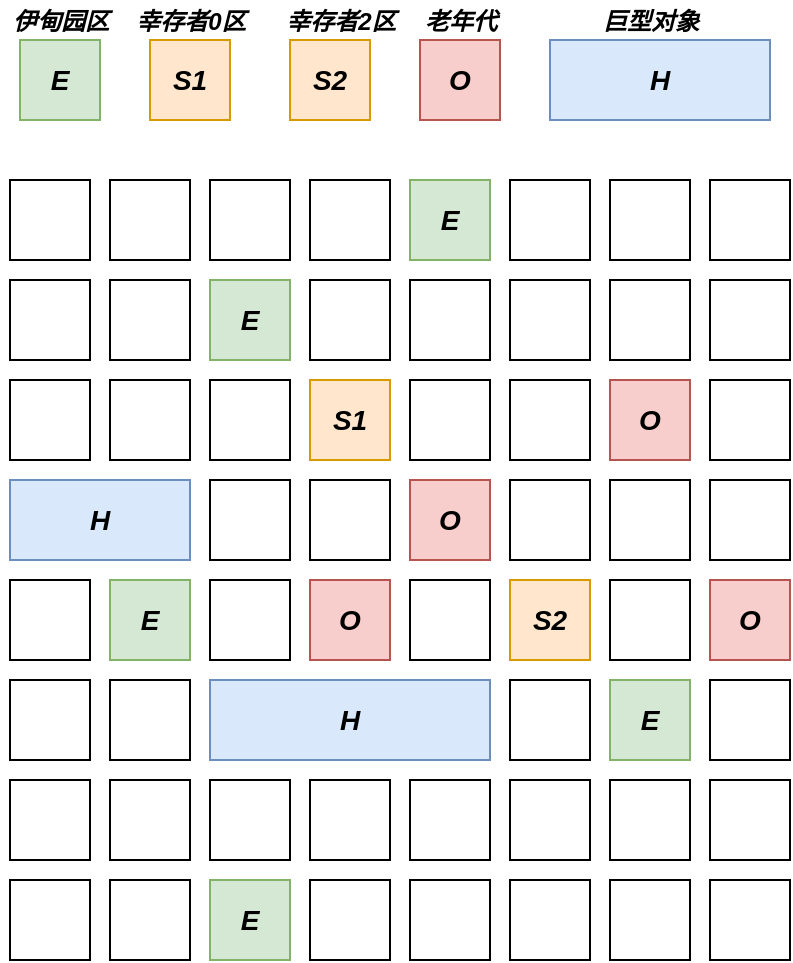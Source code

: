 <mxfile version="20.0.1" type="github">
  <diagram id="3YLJr1fztblKQ9VN-629" name="Page-1">
    <mxGraphModel dx="981" dy="579" grid="1" gridSize="10" guides="1" tooltips="1" connect="1" arrows="1" fold="1" page="1" pageScale="1" pageWidth="2339" pageHeight="3300" math="0" shadow="0">
      <root>
        <mxCell id="0" />
        <mxCell id="1" parent="0" />
        <mxCell id="A_bVcTAHWpAkhJM3r6tm-3" value="" style="whiteSpace=wrap;html=1;aspect=fixed;" vertex="1" parent="1">
          <mxGeometry x="320" y="280" width="40" height="40" as="geometry" />
        </mxCell>
        <mxCell id="A_bVcTAHWpAkhJM3r6tm-5" value="" style="whiteSpace=wrap;html=1;aspect=fixed;" vertex="1" parent="1">
          <mxGeometry x="370" y="280" width="40" height="40" as="geometry" />
        </mxCell>
        <mxCell id="A_bVcTAHWpAkhJM3r6tm-6" value="" style="whiteSpace=wrap;html=1;aspect=fixed;" vertex="1" parent="1">
          <mxGeometry x="420" y="280" width="40" height="40" as="geometry" />
        </mxCell>
        <mxCell id="A_bVcTAHWpAkhJM3r6tm-7" value="" style="whiteSpace=wrap;html=1;aspect=fixed;" vertex="1" parent="1">
          <mxGeometry x="470" y="280" width="40" height="40" as="geometry" />
        </mxCell>
        <mxCell id="A_bVcTAHWpAkhJM3r6tm-10" value="&lt;font style=&quot;font-size: 14px;&quot;&gt;&lt;b&gt;&lt;i&gt;E&lt;/i&gt;&lt;/b&gt;&lt;/font&gt;" style="whiteSpace=wrap;html=1;aspect=fixed;fillColor=#d5e8d4;strokeColor=#82b366;" vertex="1" parent="1">
          <mxGeometry x="520" y="280" width="40" height="40" as="geometry" />
        </mxCell>
        <mxCell id="A_bVcTAHWpAkhJM3r6tm-11" value="" style="whiteSpace=wrap;html=1;aspect=fixed;" vertex="1" parent="1">
          <mxGeometry x="570" y="280" width="40" height="40" as="geometry" />
        </mxCell>
        <mxCell id="A_bVcTAHWpAkhJM3r6tm-12" value="" style="whiteSpace=wrap;html=1;aspect=fixed;" vertex="1" parent="1">
          <mxGeometry x="620" y="280" width="40" height="40" as="geometry" />
        </mxCell>
        <mxCell id="A_bVcTAHWpAkhJM3r6tm-13" value="" style="whiteSpace=wrap;html=1;aspect=fixed;" vertex="1" parent="1">
          <mxGeometry x="670" y="280" width="40" height="40" as="geometry" />
        </mxCell>
        <mxCell id="A_bVcTAHWpAkhJM3r6tm-14" value="" style="whiteSpace=wrap;html=1;aspect=fixed;" vertex="1" parent="1">
          <mxGeometry x="320" y="330" width="40" height="40" as="geometry" />
        </mxCell>
        <mxCell id="A_bVcTAHWpAkhJM3r6tm-15" value="" style="whiteSpace=wrap;html=1;aspect=fixed;" vertex="1" parent="1">
          <mxGeometry x="370" y="330" width="40" height="40" as="geometry" />
        </mxCell>
        <mxCell id="A_bVcTAHWpAkhJM3r6tm-17" value="" style="whiteSpace=wrap;html=1;aspect=fixed;" vertex="1" parent="1">
          <mxGeometry x="470" y="330" width="40" height="40" as="geometry" />
        </mxCell>
        <mxCell id="A_bVcTAHWpAkhJM3r6tm-18" value="" style="whiteSpace=wrap;html=1;aspect=fixed;" vertex="1" parent="1">
          <mxGeometry x="520" y="330" width="40" height="40" as="geometry" />
        </mxCell>
        <mxCell id="A_bVcTAHWpAkhJM3r6tm-19" value="" style="whiteSpace=wrap;html=1;aspect=fixed;" vertex="1" parent="1">
          <mxGeometry x="570" y="330" width="40" height="40" as="geometry" />
        </mxCell>
        <mxCell id="A_bVcTAHWpAkhJM3r6tm-20" value="" style="whiteSpace=wrap;html=1;aspect=fixed;" vertex="1" parent="1">
          <mxGeometry x="620" y="330" width="40" height="40" as="geometry" />
        </mxCell>
        <mxCell id="A_bVcTAHWpAkhJM3r6tm-21" value="" style="whiteSpace=wrap;html=1;aspect=fixed;" vertex="1" parent="1">
          <mxGeometry x="670" y="330" width="40" height="40" as="geometry" />
        </mxCell>
        <mxCell id="A_bVcTAHWpAkhJM3r6tm-22" value="" style="whiteSpace=wrap;html=1;aspect=fixed;" vertex="1" parent="1">
          <mxGeometry x="320" y="380" width="40" height="40" as="geometry" />
        </mxCell>
        <mxCell id="A_bVcTAHWpAkhJM3r6tm-23" value="" style="whiteSpace=wrap;html=1;aspect=fixed;" vertex="1" parent="1">
          <mxGeometry x="370" y="380" width="40" height="40" as="geometry" />
        </mxCell>
        <mxCell id="A_bVcTAHWpAkhJM3r6tm-24" value="" style="whiteSpace=wrap;html=1;aspect=fixed;" vertex="1" parent="1">
          <mxGeometry x="420" y="380" width="40" height="40" as="geometry" />
        </mxCell>
        <mxCell id="A_bVcTAHWpAkhJM3r6tm-25" value="&lt;font style=&quot;font-size: 14px;&quot;&gt;&lt;b&gt;&lt;i&gt;S1&lt;/i&gt;&lt;/b&gt;&lt;/font&gt;" style="whiteSpace=wrap;html=1;aspect=fixed;fillColor=#ffe6cc;strokeColor=#d79b00;" vertex="1" parent="1">
          <mxGeometry x="470" y="380" width="40" height="40" as="geometry" />
        </mxCell>
        <mxCell id="A_bVcTAHWpAkhJM3r6tm-26" value="" style="whiteSpace=wrap;html=1;aspect=fixed;" vertex="1" parent="1">
          <mxGeometry x="520" y="380" width="40" height="40" as="geometry" />
        </mxCell>
        <mxCell id="A_bVcTAHWpAkhJM3r6tm-27" value="" style="whiteSpace=wrap;html=1;aspect=fixed;" vertex="1" parent="1">
          <mxGeometry x="570" y="380" width="40" height="40" as="geometry" />
        </mxCell>
        <mxCell id="A_bVcTAHWpAkhJM3r6tm-28" value="&lt;font style=&quot;font-size: 14px;&quot;&gt;&lt;b&gt;&lt;i&gt;O&lt;/i&gt;&lt;/b&gt;&lt;/font&gt;" style="whiteSpace=wrap;html=1;aspect=fixed;fillColor=#f8cecc;strokeColor=#b85450;" vertex="1" parent="1">
          <mxGeometry x="620" y="380" width="40" height="40" as="geometry" />
        </mxCell>
        <mxCell id="A_bVcTAHWpAkhJM3r6tm-29" value="" style="whiteSpace=wrap;html=1;aspect=fixed;" vertex="1" parent="1">
          <mxGeometry x="670" y="380" width="40" height="40" as="geometry" />
        </mxCell>
        <mxCell id="A_bVcTAHWpAkhJM3r6tm-32" value="" style="whiteSpace=wrap;html=1;aspect=fixed;" vertex="1" parent="1">
          <mxGeometry x="420" y="430" width="40" height="40" as="geometry" />
        </mxCell>
        <mxCell id="A_bVcTAHWpAkhJM3r6tm-33" value="" style="whiteSpace=wrap;html=1;aspect=fixed;" vertex="1" parent="1">
          <mxGeometry x="470" y="430" width="40" height="40" as="geometry" />
        </mxCell>
        <mxCell id="A_bVcTAHWpAkhJM3r6tm-35" value="" style="whiteSpace=wrap;html=1;aspect=fixed;" vertex="1" parent="1">
          <mxGeometry x="570" y="430" width="40" height="40" as="geometry" />
        </mxCell>
        <mxCell id="A_bVcTAHWpAkhJM3r6tm-36" value="" style="whiteSpace=wrap;html=1;aspect=fixed;" vertex="1" parent="1">
          <mxGeometry x="620" y="430" width="40" height="40" as="geometry" />
        </mxCell>
        <mxCell id="A_bVcTAHWpAkhJM3r6tm-37" value="" style="whiteSpace=wrap;html=1;aspect=fixed;" vertex="1" parent="1">
          <mxGeometry x="670" y="430" width="40" height="40" as="geometry" />
        </mxCell>
        <mxCell id="A_bVcTAHWpAkhJM3r6tm-38" value="" style="whiteSpace=wrap;html=1;aspect=fixed;" vertex="1" parent="1">
          <mxGeometry x="320" y="480" width="40" height="40" as="geometry" />
        </mxCell>
        <mxCell id="A_bVcTAHWpAkhJM3r6tm-40" value="" style="whiteSpace=wrap;html=1;aspect=fixed;" vertex="1" parent="1">
          <mxGeometry x="420" y="480" width="40" height="40" as="geometry" />
        </mxCell>
        <mxCell id="A_bVcTAHWpAkhJM3r6tm-42" value="" style="whiteSpace=wrap;html=1;aspect=fixed;" vertex="1" parent="1">
          <mxGeometry x="520" y="480" width="40" height="40" as="geometry" />
        </mxCell>
        <mxCell id="A_bVcTAHWpAkhJM3r6tm-43" value="&lt;b style=&quot;font-size: 14px;&quot;&gt;&lt;i&gt;S2&lt;/i&gt;&lt;/b&gt;" style="whiteSpace=wrap;html=1;aspect=fixed;fillColor=#ffe6cc;strokeColor=#d79b00;" vertex="1" parent="1">
          <mxGeometry x="570" y="480" width="40" height="40" as="geometry" />
        </mxCell>
        <mxCell id="A_bVcTAHWpAkhJM3r6tm-44" value="" style="whiteSpace=wrap;html=1;aspect=fixed;" vertex="1" parent="1">
          <mxGeometry x="620" y="480" width="40" height="40" as="geometry" />
        </mxCell>
        <mxCell id="A_bVcTAHWpAkhJM3r6tm-46" value="" style="whiteSpace=wrap;html=1;aspect=fixed;" vertex="1" parent="1">
          <mxGeometry x="320" y="530" width="40" height="40" as="geometry" />
        </mxCell>
        <mxCell id="A_bVcTAHWpAkhJM3r6tm-47" value="" style="whiteSpace=wrap;html=1;aspect=fixed;" vertex="1" parent="1">
          <mxGeometry x="370" y="530" width="40" height="40" as="geometry" />
        </mxCell>
        <mxCell id="A_bVcTAHWpAkhJM3r6tm-51" value="" style="whiteSpace=wrap;html=1;aspect=fixed;" vertex="1" parent="1">
          <mxGeometry x="570" y="530" width="40" height="40" as="geometry" />
        </mxCell>
        <mxCell id="A_bVcTAHWpAkhJM3r6tm-53" value="" style="whiteSpace=wrap;html=1;aspect=fixed;" vertex="1" parent="1">
          <mxGeometry x="670" y="530" width="40" height="40" as="geometry" />
        </mxCell>
        <mxCell id="A_bVcTAHWpAkhJM3r6tm-54" value="" style="whiteSpace=wrap;html=1;aspect=fixed;" vertex="1" parent="1">
          <mxGeometry x="320" y="580" width="40" height="40" as="geometry" />
        </mxCell>
        <mxCell id="A_bVcTAHWpAkhJM3r6tm-55" value="" style="whiteSpace=wrap;html=1;aspect=fixed;" vertex="1" parent="1">
          <mxGeometry x="370" y="580" width="40" height="40" as="geometry" />
        </mxCell>
        <mxCell id="A_bVcTAHWpAkhJM3r6tm-56" value="" style="whiteSpace=wrap;html=1;aspect=fixed;" vertex="1" parent="1">
          <mxGeometry x="420" y="580" width="40" height="40" as="geometry" />
        </mxCell>
        <mxCell id="A_bVcTAHWpAkhJM3r6tm-57" value="" style="whiteSpace=wrap;html=1;aspect=fixed;" vertex="1" parent="1">
          <mxGeometry x="470" y="580" width="40" height="40" as="geometry" />
        </mxCell>
        <mxCell id="A_bVcTAHWpAkhJM3r6tm-58" value="" style="whiteSpace=wrap;html=1;aspect=fixed;" vertex="1" parent="1">
          <mxGeometry x="520" y="580" width="40" height="40" as="geometry" />
        </mxCell>
        <mxCell id="A_bVcTAHWpAkhJM3r6tm-59" value="" style="whiteSpace=wrap;html=1;aspect=fixed;" vertex="1" parent="1">
          <mxGeometry x="570" y="580" width="40" height="40" as="geometry" />
        </mxCell>
        <mxCell id="A_bVcTAHWpAkhJM3r6tm-60" value="" style="whiteSpace=wrap;html=1;aspect=fixed;" vertex="1" parent="1">
          <mxGeometry x="620" y="580" width="40" height="40" as="geometry" />
        </mxCell>
        <mxCell id="A_bVcTAHWpAkhJM3r6tm-61" value="" style="whiteSpace=wrap;html=1;aspect=fixed;" vertex="1" parent="1">
          <mxGeometry x="670" y="580" width="40" height="40" as="geometry" />
        </mxCell>
        <mxCell id="A_bVcTAHWpAkhJM3r6tm-62" value="" style="whiteSpace=wrap;html=1;aspect=fixed;" vertex="1" parent="1">
          <mxGeometry x="320" y="630" width="40" height="40" as="geometry" />
        </mxCell>
        <mxCell id="A_bVcTAHWpAkhJM3r6tm-63" value="" style="whiteSpace=wrap;html=1;aspect=fixed;" vertex="1" parent="1">
          <mxGeometry x="370" y="630" width="40" height="40" as="geometry" />
        </mxCell>
        <mxCell id="A_bVcTAHWpAkhJM3r6tm-65" value="" style="whiteSpace=wrap;html=1;aspect=fixed;" vertex="1" parent="1">
          <mxGeometry x="470" y="630" width="40" height="40" as="geometry" />
        </mxCell>
        <mxCell id="A_bVcTAHWpAkhJM3r6tm-66" value="" style="whiteSpace=wrap;html=1;aspect=fixed;" vertex="1" parent="1">
          <mxGeometry x="520" y="630" width="40" height="40" as="geometry" />
        </mxCell>
        <mxCell id="A_bVcTAHWpAkhJM3r6tm-67" value="" style="whiteSpace=wrap;html=1;aspect=fixed;" vertex="1" parent="1">
          <mxGeometry x="570" y="630" width="40" height="40" as="geometry" />
        </mxCell>
        <mxCell id="A_bVcTAHWpAkhJM3r6tm-68" value="" style="whiteSpace=wrap;html=1;aspect=fixed;" vertex="1" parent="1">
          <mxGeometry x="620" y="630" width="40" height="40" as="geometry" />
        </mxCell>
        <mxCell id="A_bVcTAHWpAkhJM3r6tm-69" value="" style="whiteSpace=wrap;html=1;aspect=fixed;" vertex="1" parent="1">
          <mxGeometry x="670" y="630" width="40" height="40" as="geometry" />
        </mxCell>
        <mxCell id="A_bVcTAHWpAkhJM3r6tm-70" value="&lt;font style=&quot;font-size: 14px;&quot;&gt;&lt;b&gt;&lt;i&gt;E&lt;/i&gt;&lt;/b&gt;&lt;/font&gt;" style="whiteSpace=wrap;html=1;aspect=fixed;fillColor=#d5e8d4;strokeColor=#82b366;" vertex="1" parent="1">
          <mxGeometry x="325" y="210" width="40" height="40" as="geometry" />
        </mxCell>
        <mxCell id="A_bVcTAHWpAkhJM3r6tm-71" value="&lt;b&gt;&lt;i&gt;&lt;font style=&quot;font-size: 12px;&quot;&gt;伊甸园区&lt;/font&gt;&lt;/i&gt;&lt;/b&gt;" style="text;html=1;align=center;verticalAlign=middle;resizable=0;points=[];autosize=1;strokeColor=none;fillColor=none;fontSize=14;" vertex="1" parent="1">
          <mxGeometry x="315" y="190" width="60" height="20" as="geometry" />
        </mxCell>
        <mxCell id="A_bVcTAHWpAkhJM3r6tm-72" value="&lt;font style=&quot;font-size: 14px;&quot;&gt;&lt;b&gt;&lt;i&gt;S1&lt;/i&gt;&lt;/b&gt;&lt;/font&gt;" style="whiteSpace=wrap;html=1;aspect=fixed;fillColor=#ffe6cc;strokeColor=#d79b00;" vertex="1" parent="1">
          <mxGeometry x="390" y="210" width="40" height="40" as="geometry" />
        </mxCell>
        <mxCell id="A_bVcTAHWpAkhJM3r6tm-73" value="&lt;b&gt;&lt;i&gt;&lt;font style=&quot;font-size: 12px;&quot;&gt;幸存者0区&lt;/font&gt;&lt;/i&gt;&lt;/b&gt;" style="text;html=1;align=center;verticalAlign=middle;resizable=0;points=[];autosize=1;strokeColor=none;fillColor=none;fontSize=14;" vertex="1" parent="1">
          <mxGeometry x="375" y="190" width="70" height="20" as="geometry" />
        </mxCell>
        <mxCell id="A_bVcTAHWpAkhJM3r6tm-74" value="&lt;font style=&quot;font-size: 14px;&quot;&gt;&lt;b&gt;&lt;i&gt;S2&lt;/i&gt;&lt;/b&gt;&lt;/font&gt;" style="whiteSpace=wrap;html=1;aspect=fixed;fillColor=#ffe6cc;strokeColor=#d79b00;" vertex="1" parent="1">
          <mxGeometry x="460" y="210" width="40" height="40" as="geometry" />
        </mxCell>
        <mxCell id="A_bVcTAHWpAkhJM3r6tm-75" value="&lt;b&gt;&lt;i&gt;&lt;font style=&quot;font-size: 12px;&quot;&gt;幸存者2区&lt;/font&gt;&lt;/i&gt;&lt;/b&gt;" style="text;html=1;align=center;verticalAlign=middle;resizable=0;points=[];autosize=1;strokeColor=none;fillColor=none;fontSize=14;" vertex="1" parent="1">
          <mxGeometry x="450" y="190" width="70" height="20" as="geometry" />
        </mxCell>
        <mxCell id="A_bVcTAHWpAkhJM3r6tm-76" value="&lt;b style=&quot;&quot;&gt;&lt;i&gt;&lt;font style=&quot;font-size: 14px;&quot;&gt;H&lt;/font&gt;&lt;/i&gt;&lt;/b&gt;" style="rounded=0;whiteSpace=wrap;html=1;fontSize=12;fillColor=#dae8fc;strokeColor=#6c8ebf;" vertex="1" parent="1">
          <mxGeometry x="420" y="530" width="140" height="40" as="geometry" />
        </mxCell>
        <mxCell id="A_bVcTAHWpAkhJM3r6tm-77" value="&lt;font style=&quot;font-size: 14px;&quot;&gt;&lt;b&gt;&lt;i&gt;O&lt;/i&gt;&lt;/b&gt;&lt;/font&gt;" style="whiteSpace=wrap;html=1;aspect=fixed;fillColor=#f8cecc;strokeColor=#b85450;" vertex="1" parent="1">
          <mxGeometry x="525" y="210" width="40" height="40" as="geometry" />
        </mxCell>
        <mxCell id="A_bVcTAHWpAkhJM3r6tm-78" value="&lt;span style=&quot;font-size: 12px;&quot;&gt;&lt;b&gt;&lt;i&gt;老年代&lt;/i&gt;&lt;/b&gt;&lt;/span&gt;" style="text;html=1;align=center;verticalAlign=middle;resizable=0;points=[];autosize=1;strokeColor=none;fillColor=none;fontSize=14;" vertex="1" parent="1">
          <mxGeometry x="520" y="190" width="50" height="20" as="geometry" />
        </mxCell>
        <mxCell id="A_bVcTAHWpAkhJM3r6tm-80" value="&lt;b&gt;&lt;i&gt;&lt;font style=&quot;font-size: 14px;&quot;&gt;H&lt;/font&gt;&lt;/i&gt;&lt;/b&gt;" style="rounded=0;whiteSpace=wrap;html=1;fontSize=12;fillColor=#dae8fc;strokeColor=#6c8ebf;" vertex="1" parent="1">
          <mxGeometry x="590" y="210" width="110" height="40" as="geometry" />
        </mxCell>
        <mxCell id="A_bVcTAHWpAkhJM3r6tm-81" value="&lt;span style=&quot;font-size: 12px;&quot;&gt;&lt;b&gt;&lt;i&gt;巨型对象&lt;/i&gt;&lt;/b&gt;&lt;/span&gt;" style="text;html=1;align=center;verticalAlign=middle;resizable=0;points=[];autosize=1;strokeColor=none;fillColor=none;fontSize=14;" vertex="1" parent="1">
          <mxGeometry x="610" y="190" width="60" height="20" as="geometry" />
        </mxCell>
        <mxCell id="A_bVcTAHWpAkhJM3r6tm-82" value="&lt;b&gt;&lt;i&gt;H&lt;/i&gt;&lt;/b&gt;" style="rounded=0;whiteSpace=wrap;html=1;fontSize=14;fillColor=#dae8fc;strokeColor=#6c8ebf;" vertex="1" parent="1">
          <mxGeometry x="320" y="430" width="90" height="40" as="geometry" />
        </mxCell>
        <mxCell id="A_bVcTAHWpAkhJM3r6tm-83" value="&lt;font style=&quot;font-size: 14px;&quot;&gt;&lt;b&gt;&lt;i&gt;E&lt;/i&gt;&lt;/b&gt;&lt;/font&gt;" style="whiteSpace=wrap;html=1;aspect=fixed;fillColor=#d5e8d4;strokeColor=#82b366;" vertex="1" parent="1">
          <mxGeometry x="420" y="330" width="40" height="40" as="geometry" />
        </mxCell>
        <mxCell id="A_bVcTAHWpAkhJM3r6tm-84" value="&lt;font style=&quot;font-size: 14px;&quot;&gt;&lt;b&gt;&lt;i&gt;E&lt;/i&gt;&lt;/b&gt;&lt;/font&gt;" style="whiteSpace=wrap;html=1;aspect=fixed;fillColor=#d5e8d4;strokeColor=#82b366;" vertex="1" parent="1">
          <mxGeometry x="420" y="630" width="40" height="40" as="geometry" />
        </mxCell>
        <mxCell id="A_bVcTAHWpAkhJM3r6tm-85" value="&lt;font style=&quot;font-size: 14px;&quot;&gt;&lt;b&gt;&lt;i&gt;E&lt;/i&gt;&lt;/b&gt;&lt;/font&gt;" style="whiteSpace=wrap;html=1;aspect=fixed;fillColor=#d5e8d4;strokeColor=#82b366;" vertex="1" parent="1">
          <mxGeometry x="370" y="480" width="40" height="40" as="geometry" />
        </mxCell>
        <mxCell id="A_bVcTAHWpAkhJM3r6tm-86" value="&lt;font style=&quot;font-size: 14px;&quot;&gt;&lt;b&gt;&lt;i&gt;E&lt;/i&gt;&lt;/b&gt;&lt;/font&gt;" style="whiteSpace=wrap;html=1;aspect=fixed;fillColor=#d5e8d4;strokeColor=#82b366;" vertex="1" parent="1">
          <mxGeometry x="620" y="530" width="40" height="40" as="geometry" />
        </mxCell>
        <mxCell id="A_bVcTAHWpAkhJM3r6tm-87" value="&lt;font style=&quot;font-size: 14px;&quot;&gt;&lt;b&gt;&lt;i&gt;O&lt;/i&gt;&lt;/b&gt;&lt;/font&gt;" style="whiteSpace=wrap;html=1;aspect=fixed;fillColor=#f8cecc;strokeColor=#b85450;" vertex="1" parent="1">
          <mxGeometry x="520" y="430" width="40" height="40" as="geometry" />
        </mxCell>
        <mxCell id="A_bVcTAHWpAkhJM3r6tm-88" value="&lt;font style=&quot;font-size: 14px;&quot;&gt;&lt;b&gt;&lt;i&gt;O&lt;/i&gt;&lt;/b&gt;&lt;/font&gt;" style="whiteSpace=wrap;html=1;aspect=fixed;fillColor=#f8cecc;strokeColor=#b85450;" vertex="1" parent="1">
          <mxGeometry x="670" y="480" width="40" height="40" as="geometry" />
        </mxCell>
        <mxCell id="A_bVcTAHWpAkhJM3r6tm-89" value="&lt;font style=&quot;font-size: 14px;&quot;&gt;&lt;b&gt;&lt;i&gt;O&lt;/i&gt;&lt;/b&gt;&lt;/font&gt;" style="whiteSpace=wrap;html=1;aspect=fixed;fillColor=#f8cecc;strokeColor=#b85450;" vertex="1" parent="1">
          <mxGeometry x="470" y="480" width="40" height="40" as="geometry" />
        </mxCell>
      </root>
    </mxGraphModel>
  </diagram>
</mxfile>
